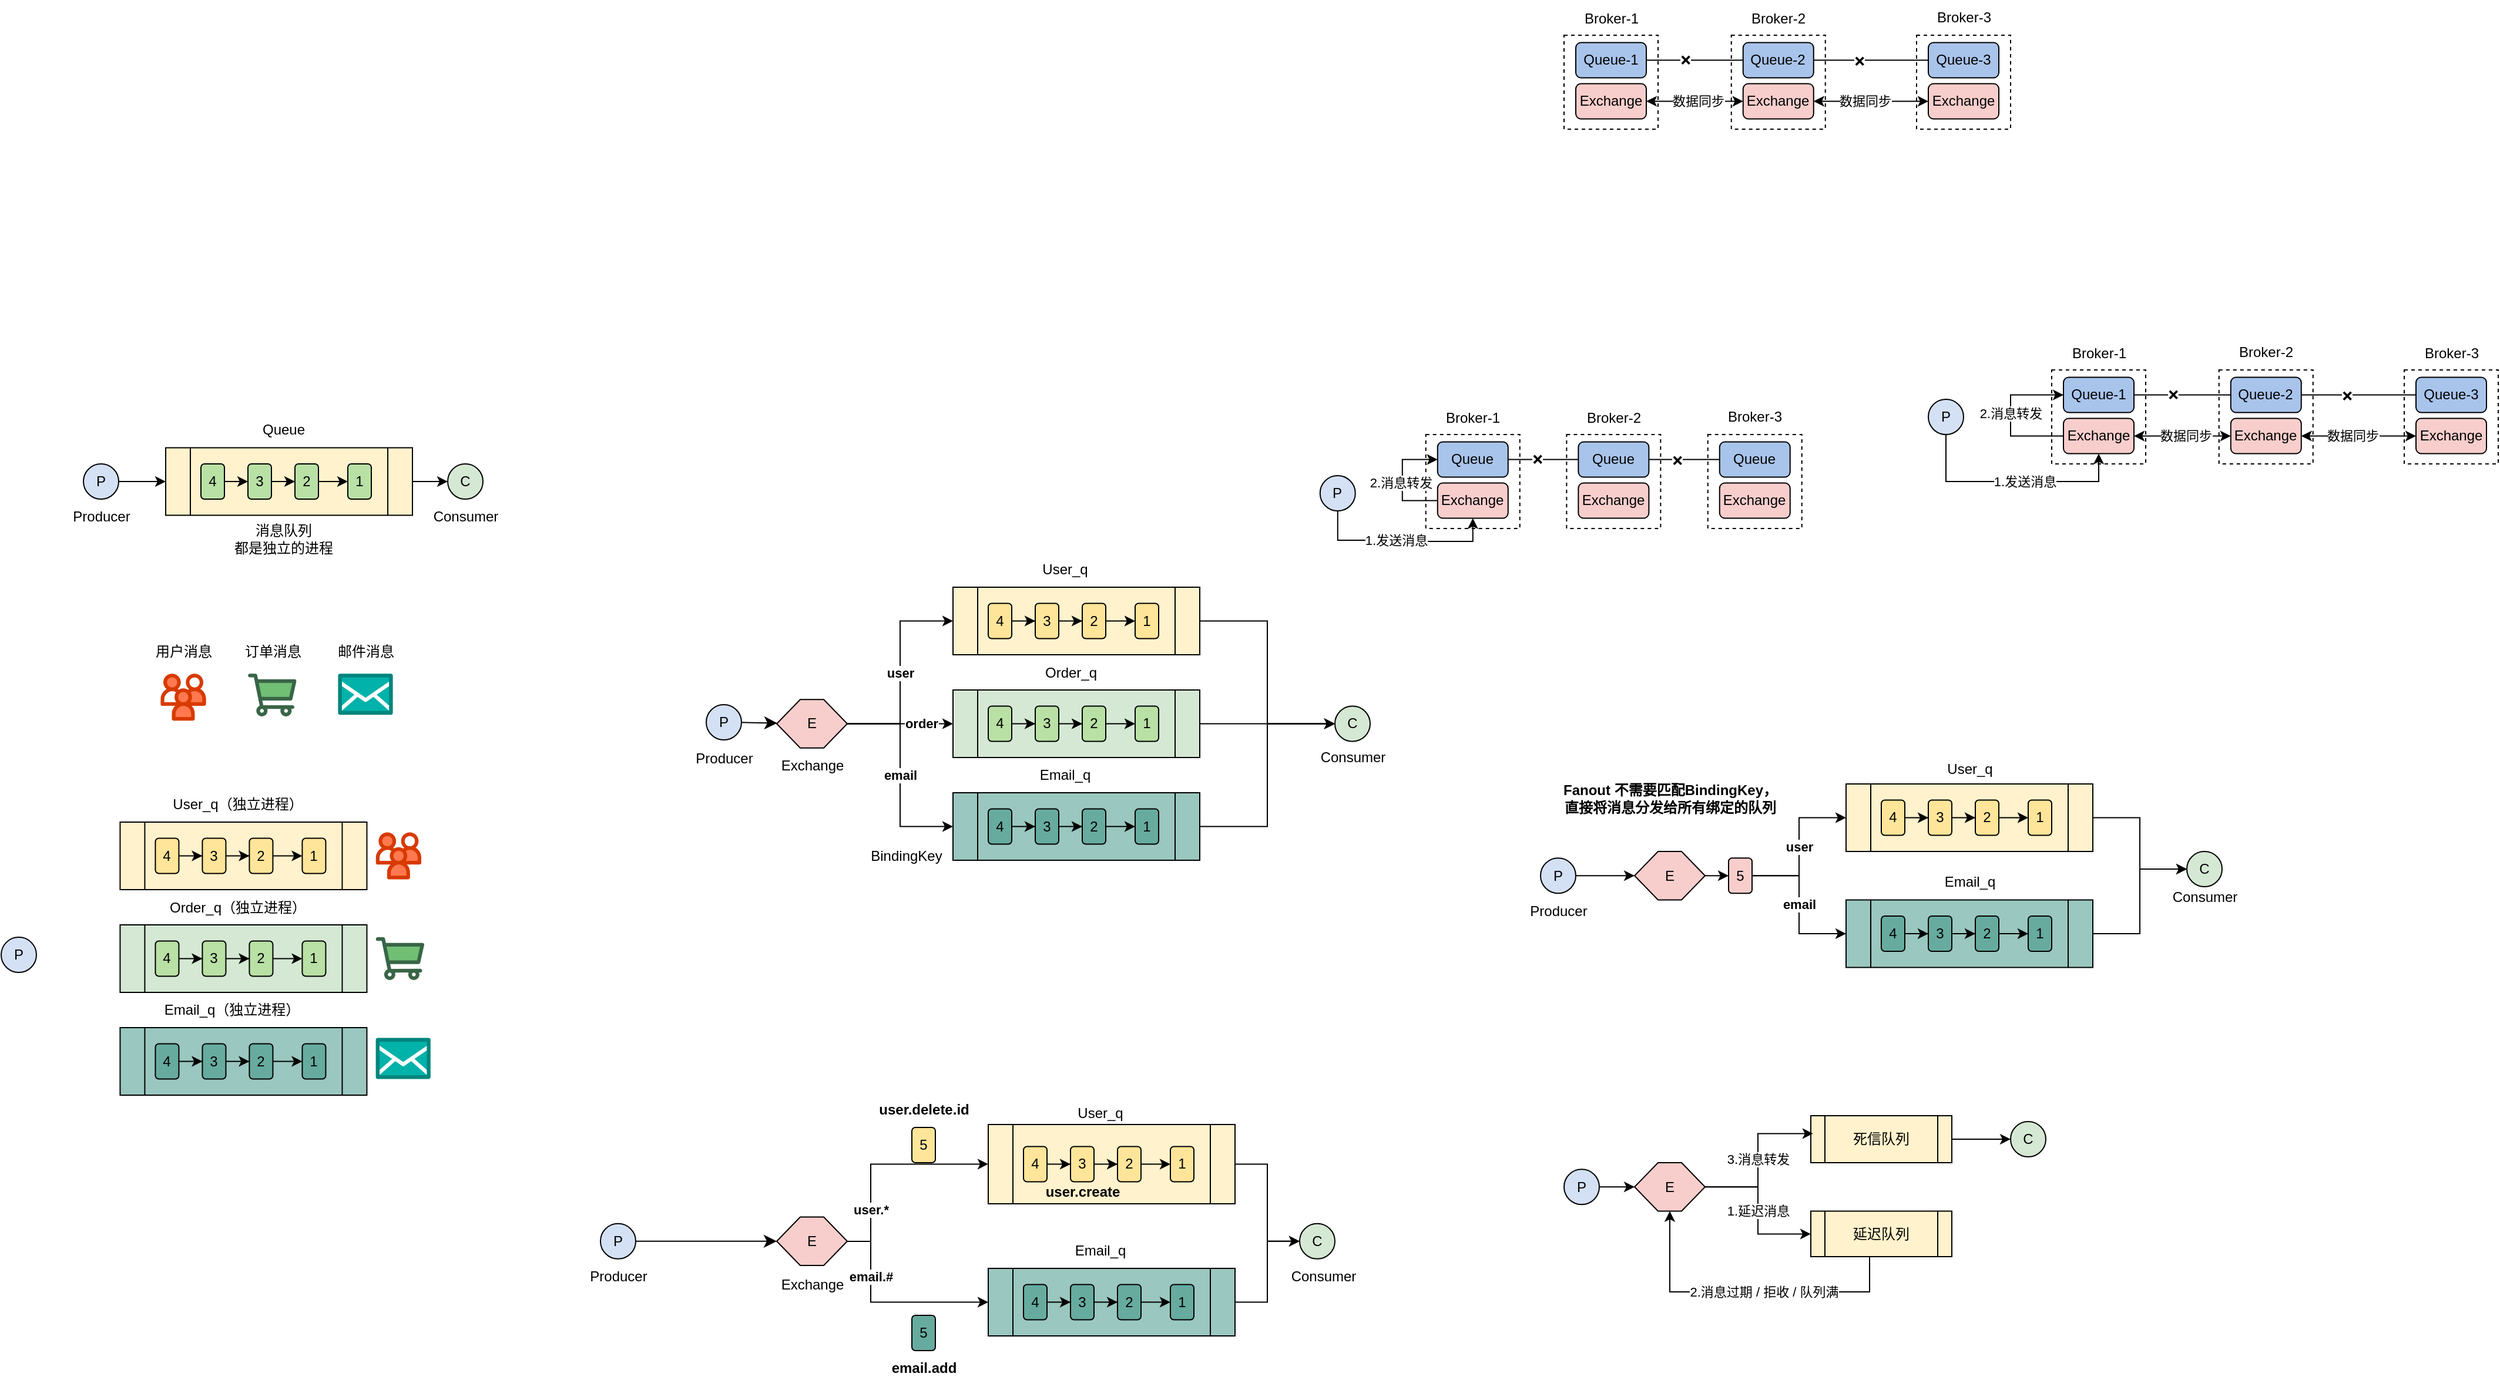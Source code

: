 <mxfile version="26.1.3">
  <diagram name="第 1 页" id="IXmSxg--oIbiw3kc4EDv">
    <mxGraphModel dx="658" dy="426" grid="1" gridSize="10" guides="1" tooltips="1" connect="1" arrows="1" fold="1" page="1" pageScale="1" pageWidth="2339" pageHeight="3300" math="0" shadow="0">
      <root>
        <mxCell id="0" />
        <mxCell id="1" parent="0" />
        <mxCell id="-xG-b1wYUmCVGQcdXdiz-15" style="edgeStyle=orthogonalEdgeStyle;rounded=0;orthogonalLoop=1;jettySize=auto;html=1;entryX=0;entryY=0.5;entryDx=0;entryDy=0;" parent="1" source="-xG-b1wYUmCVGQcdXdiz-2" target="-xG-b1wYUmCVGQcdXdiz-3" edge="1">
          <mxGeometry relative="1" as="geometry" />
        </mxCell>
        <mxCell id="-xG-b1wYUmCVGQcdXdiz-2" value="P" style="ellipse;whiteSpace=wrap;html=1;aspect=fixed;fillColor=#D4E1F5;" parent="1" vertex="1">
          <mxGeometry x="370" y="405" width="30" height="30" as="geometry" />
        </mxCell>
        <mxCell id="-xG-b1wYUmCVGQcdXdiz-17" style="edgeStyle=orthogonalEdgeStyle;rounded=0;orthogonalLoop=1;jettySize=auto;html=1;" parent="1" source="-xG-b1wYUmCVGQcdXdiz-3" target="-xG-b1wYUmCVGQcdXdiz-4" edge="1">
          <mxGeometry relative="1" as="geometry" />
        </mxCell>
        <mxCell id="-xG-b1wYUmCVGQcdXdiz-3" value="" style="shape=process;whiteSpace=wrap;html=1;backgroundOutline=1;fillColor=#FFF2CC;" parent="1" vertex="1">
          <mxGeometry x="440" y="391.25" width="210" height="57.5" as="geometry" />
        </mxCell>
        <mxCell id="-xG-b1wYUmCVGQcdXdiz-23" style="edgeStyle=orthogonalEdgeStyle;rounded=0;orthogonalLoop=1;jettySize=auto;html=1;" parent="1" source="-xG-b1wYUmCVGQcdXdiz-6" target="-xG-b1wYUmCVGQcdXdiz-20" edge="1">
          <mxGeometry relative="1" as="geometry" />
        </mxCell>
        <mxCell id="-xG-b1wYUmCVGQcdXdiz-6" value="4" style="rounded=1;whiteSpace=wrap;html=1;fillColor=#B9E0A5;" parent="1" vertex="1">
          <mxGeometry x="470" y="405" width="20" height="30" as="geometry" />
        </mxCell>
        <mxCell id="-xG-b1wYUmCVGQcdXdiz-18" value="消息队列&lt;br&gt;都是独立的进程" style="text;html=1;align=center;verticalAlign=middle;resizable=0;points=[];autosize=1;strokeColor=none;fillColor=none;" parent="1" vertex="1">
          <mxGeometry x="485" y="448.75" width="110" height="40" as="geometry" />
        </mxCell>
        <mxCell id="-xG-b1wYUmCVGQcdXdiz-25" style="edgeStyle=orthogonalEdgeStyle;rounded=0;orthogonalLoop=1;jettySize=auto;html=1;" parent="1" source="-xG-b1wYUmCVGQcdXdiz-20" target="-xG-b1wYUmCVGQcdXdiz-21" edge="1">
          <mxGeometry relative="1" as="geometry" />
        </mxCell>
        <mxCell id="-xG-b1wYUmCVGQcdXdiz-20" value="3" style="rounded=1;whiteSpace=wrap;html=1;fillColor=#B9E0A5;" parent="1" vertex="1">
          <mxGeometry x="510" y="405" width="20" height="30" as="geometry" />
        </mxCell>
        <mxCell id="-xG-b1wYUmCVGQcdXdiz-27" style="edgeStyle=orthogonalEdgeStyle;rounded=0;orthogonalLoop=1;jettySize=auto;html=1;" parent="1" edge="1">
          <mxGeometry relative="1" as="geometry">
            <mxPoint x="565" y="420" as="sourcePoint" />
            <mxPoint x="595" y="420" as="targetPoint" />
          </mxGeometry>
        </mxCell>
        <mxCell id="-xG-b1wYUmCVGQcdXdiz-21" value="2" style="rounded=1;whiteSpace=wrap;html=1;fillColor=#B9E0A5;" parent="1" vertex="1">
          <mxGeometry x="550" y="405" width="20" height="30" as="geometry" />
        </mxCell>
        <mxCell id="-xG-b1wYUmCVGQcdXdiz-26" value="1" style="rounded=1;whiteSpace=wrap;html=1;fillColor=#B9E0A5;" parent="1" vertex="1">
          <mxGeometry x="595" y="405" width="20" height="30" as="geometry" />
        </mxCell>
        <mxCell id="-xG-b1wYUmCVGQcdXdiz-33" value="Queue" style="text;html=1;align=center;verticalAlign=middle;resizable=0;points=[];autosize=1;strokeColor=none;fillColor=none;" parent="1" vertex="1">
          <mxGeometry x="510" y="361.25" width="60" height="30" as="geometry" />
        </mxCell>
        <mxCell id="-xG-b1wYUmCVGQcdXdiz-34" value="Producer" style="text;html=1;align=center;verticalAlign=middle;resizable=0;points=[];autosize=1;strokeColor=none;fillColor=none;" parent="1" vertex="1">
          <mxGeometry x="350" y="435" width="70" height="30" as="geometry" />
        </mxCell>
        <mxCell id="-xG-b1wYUmCVGQcdXdiz-37" value="用户消息" style="text;html=1;align=center;verticalAlign=middle;resizable=0;points=[];autosize=1;strokeColor=none;fillColor=none;" parent="1" vertex="1">
          <mxGeometry x="420" y="550" width="70" height="30" as="geometry" />
        </mxCell>
        <mxCell id="-xG-b1wYUmCVGQcdXdiz-39" value="" style="verticalLabelPosition=bottom;aspect=fixed;html=1;shape=mxgraph.salesforce.employees;" parent="1" vertex="1">
          <mxGeometry x="618.78" y="718.75" width="38.8" height="40" as="geometry" />
        </mxCell>
        <mxCell id="-xG-b1wYUmCVGQcdXdiz-40" value="" style="verticalLabelPosition=bottom;aspect=fixed;html=1;shape=mxgraph.salesforce.commerce;" parent="1" vertex="1">
          <mxGeometry x="510" y="583.6" width="41.36" height="36.4" as="geometry" />
        </mxCell>
        <mxCell id="-xG-b1wYUmCVGQcdXdiz-41" value="订单消息" style="text;html=1;align=center;verticalAlign=middle;resizable=0;points=[];autosize=1;strokeColor=none;fillColor=none;" parent="1" vertex="1">
          <mxGeometry x="495.68" y="550" width="70" height="30" as="geometry" />
        </mxCell>
        <mxCell id="-xG-b1wYUmCVGQcdXdiz-42" value="" style="verticalLabelPosition=bottom;aspect=fixed;html=1;shape=mxgraph.salesforce.inbox;" parent="1" vertex="1">
          <mxGeometry x="586.67" y="583.6" width="46.67" height="35" as="geometry" />
        </mxCell>
        <mxCell id="-xG-b1wYUmCVGQcdXdiz-43" value="邮件消息" style="text;html=1;align=center;verticalAlign=middle;resizable=0;points=[];autosize=1;strokeColor=none;fillColor=none;" parent="1" vertex="1">
          <mxGeometry x="575" y="550" width="70" height="30" as="geometry" />
        </mxCell>
        <mxCell id="-xG-b1wYUmCVGQcdXdiz-45" value="P" style="ellipse;whiteSpace=wrap;html=1;aspect=fixed;fillColor=#D4E1F5;" parent="1" vertex="1">
          <mxGeometry x="300" y="808.05" width="30" height="30" as="geometry" />
        </mxCell>
        <mxCell id="-xG-b1wYUmCVGQcdXdiz-47" value="" style="shape=process;whiteSpace=wrap;html=1;backgroundOutline=1;fillColor=#FFF2CC;" parent="1" vertex="1">
          <mxGeometry x="401.22" y="710" width="210" height="57.5" as="geometry" />
        </mxCell>
        <mxCell id="-xG-b1wYUmCVGQcdXdiz-48" style="edgeStyle=orthogonalEdgeStyle;rounded=0;orthogonalLoop=1;jettySize=auto;html=1;" parent="1" source="-xG-b1wYUmCVGQcdXdiz-49" target="-xG-b1wYUmCVGQcdXdiz-52" edge="1">
          <mxGeometry relative="1" as="geometry" />
        </mxCell>
        <mxCell id="-xG-b1wYUmCVGQcdXdiz-49" value="4" style="rounded=1;whiteSpace=wrap;html=1;fillColor=#FFE599;" parent="1" vertex="1">
          <mxGeometry x="431.22" y="723.75" width="20" height="30" as="geometry" />
        </mxCell>
        <mxCell id="-xG-b1wYUmCVGQcdXdiz-51" style="edgeStyle=orthogonalEdgeStyle;rounded=0;orthogonalLoop=1;jettySize=auto;html=1;" parent="1" source="-xG-b1wYUmCVGQcdXdiz-52" target="-xG-b1wYUmCVGQcdXdiz-54" edge="1">
          <mxGeometry relative="1" as="geometry" />
        </mxCell>
        <mxCell id="-xG-b1wYUmCVGQcdXdiz-52" value="3" style="rounded=1;whiteSpace=wrap;html=1;fillColor=#FFE599;" parent="1" vertex="1">
          <mxGeometry x="471.22" y="723.75" width="20" height="30" as="geometry" />
        </mxCell>
        <mxCell id="-xG-b1wYUmCVGQcdXdiz-53" style="edgeStyle=orthogonalEdgeStyle;rounded=0;orthogonalLoop=1;jettySize=auto;html=1;" parent="1" edge="1">
          <mxGeometry relative="1" as="geometry">
            <mxPoint x="526.22" y="738.75" as="sourcePoint" />
            <mxPoint x="556.22" y="738.75" as="targetPoint" />
          </mxGeometry>
        </mxCell>
        <mxCell id="-xG-b1wYUmCVGQcdXdiz-54" value="2" style="rounded=1;whiteSpace=wrap;html=1;fillColor=#FFE599;" parent="1" vertex="1">
          <mxGeometry x="511.22" y="723.75" width="20" height="30" as="geometry" />
        </mxCell>
        <mxCell id="-xG-b1wYUmCVGQcdXdiz-55" value="1" style="rounded=1;whiteSpace=wrap;html=1;fillColor=#FFE599;" parent="1" vertex="1">
          <mxGeometry x="556.22" y="723.75" width="20" height="30" as="geometry" />
        </mxCell>
        <mxCell id="-xG-b1wYUmCVGQcdXdiz-56" value="User_q（独立进程）" style="text;html=1;align=center;verticalAlign=middle;resizable=0;points=[];autosize=1;strokeColor=none;fillColor=none;" parent="1" vertex="1">
          <mxGeometry x="436.22" y="680" width="130" height="30" as="geometry" />
        </mxCell>
        <mxCell id="-xG-b1wYUmCVGQcdXdiz-57" value="" style="shape=process;whiteSpace=wrap;html=1;backgroundOutline=1;fillColor=#D5E8D4;" parent="1" vertex="1">
          <mxGeometry x="401.22" y="797.5" width="210" height="57.5" as="geometry" />
        </mxCell>
        <mxCell id="-xG-b1wYUmCVGQcdXdiz-58" style="edgeStyle=orthogonalEdgeStyle;rounded=0;orthogonalLoop=1;jettySize=auto;html=1;" parent="1" source="-xG-b1wYUmCVGQcdXdiz-59" target="-xG-b1wYUmCVGQcdXdiz-62" edge="1">
          <mxGeometry relative="1" as="geometry" />
        </mxCell>
        <mxCell id="-xG-b1wYUmCVGQcdXdiz-59" value="4" style="rounded=1;whiteSpace=wrap;html=1;fillColor=#B9E0A5;" parent="1" vertex="1">
          <mxGeometry x="431.22" y="811.25" width="20" height="30" as="geometry" />
        </mxCell>
        <mxCell id="-xG-b1wYUmCVGQcdXdiz-61" style="edgeStyle=orthogonalEdgeStyle;rounded=0;orthogonalLoop=1;jettySize=auto;html=1;" parent="1" source="-xG-b1wYUmCVGQcdXdiz-62" target="-xG-b1wYUmCVGQcdXdiz-64" edge="1">
          <mxGeometry relative="1" as="geometry" />
        </mxCell>
        <mxCell id="-xG-b1wYUmCVGQcdXdiz-62" value="3" style="rounded=1;whiteSpace=wrap;html=1;fillColor=#B9E0A5;" parent="1" vertex="1">
          <mxGeometry x="471.22" y="811.25" width="20" height="30" as="geometry" />
        </mxCell>
        <mxCell id="-xG-b1wYUmCVGQcdXdiz-63" style="edgeStyle=orthogonalEdgeStyle;rounded=0;orthogonalLoop=1;jettySize=auto;html=1;" parent="1" edge="1">
          <mxGeometry relative="1" as="geometry">
            <mxPoint x="526.22" y="826.25" as="sourcePoint" />
            <mxPoint x="556.22" y="826.25" as="targetPoint" />
          </mxGeometry>
        </mxCell>
        <mxCell id="-xG-b1wYUmCVGQcdXdiz-64" value="2" style="rounded=1;whiteSpace=wrap;html=1;fillColor=#B9E0A5;" parent="1" vertex="1">
          <mxGeometry x="511.22" y="811.25" width="20" height="30" as="geometry" />
        </mxCell>
        <mxCell id="-xG-b1wYUmCVGQcdXdiz-65" value="1" style="rounded=1;whiteSpace=wrap;html=1;fillColor=#B9E0A5;" parent="1" vertex="1">
          <mxGeometry x="556.22" y="811.25" width="20" height="30" as="geometry" />
        </mxCell>
        <mxCell id="-xG-b1wYUmCVGQcdXdiz-66" value="Order_q（独立进程）" style="text;html=1;align=center;verticalAlign=middle;resizable=0;points=[];autosize=1;strokeColor=none;fillColor=none;" parent="1" vertex="1">
          <mxGeometry x="431.22" y="767.5" width="140" height="30" as="geometry" />
        </mxCell>
        <mxCell id="-xG-b1wYUmCVGQcdXdiz-67" value="" style="verticalLabelPosition=bottom;aspect=fixed;html=1;shape=mxgraph.salesforce.employees;" parent="1" vertex="1">
          <mxGeometry x="435.6" y="583.6" width="38.8" height="40" as="geometry" />
        </mxCell>
        <mxCell id="-xG-b1wYUmCVGQcdXdiz-68" value="" style="verticalLabelPosition=bottom;aspect=fixed;html=1;shape=mxgraph.salesforce.commerce;" parent="1" vertex="1">
          <mxGeometry x="618.78" y="808.05" width="41.36" height="36.4" as="geometry" />
        </mxCell>
        <mxCell id="-xG-b1wYUmCVGQcdXdiz-69" value="" style="shape=process;whiteSpace=wrap;html=1;backgroundOutline=1;fillColor=#9AC7BF;" parent="1" vertex="1">
          <mxGeometry x="401.22" y="885" width="210" height="57.5" as="geometry" />
        </mxCell>
        <mxCell id="-xG-b1wYUmCVGQcdXdiz-70" style="edgeStyle=orthogonalEdgeStyle;rounded=0;orthogonalLoop=1;jettySize=auto;html=1;" parent="1" source="-xG-b1wYUmCVGQcdXdiz-71" target="-xG-b1wYUmCVGQcdXdiz-74" edge="1">
          <mxGeometry relative="1" as="geometry" />
        </mxCell>
        <mxCell id="-xG-b1wYUmCVGQcdXdiz-71" value="4" style="rounded=1;whiteSpace=wrap;html=1;fillColor=#67AB9F;" parent="1" vertex="1">
          <mxGeometry x="431.22" y="898.75" width="20" height="30" as="geometry" />
        </mxCell>
        <mxCell id="-xG-b1wYUmCVGQcdXdiz-73" style="edgeStyle=orthogonalEdgeStyle;rounded=0;orthogonalLoop=1;jettySize=auto;html=1;" parent="1" source="-xG-b1wYUmCVGQcdXdiz-74" target="-xG-b1wYUmCVGQcdXdiz-76" edge="1">
          <mxGeometry relative="1" as="geometry" />
        </mxCell>
        <mxCell id="-xG-b1wYUmCVGQcdXdiz-74" value="3" style="rounded=1;whiteSpace=wrap;html=1;fillColor=#67AB9F;" parent="1" vertex="1">
          <mxGeometry x="471.22" y="898.75" width="20" height="30" as="geometry" />
        </mxCell>
        <mxCell id="-xG-b1wYUmCVGQcdXdiz-75" style="edgeStyle=orthogonalEdgeStyle;rounded=0;orthogonalLoop=1;jettySize=auto;html=1;" parent="1" edge="1">
          <mxGeometry relative="1" as="geometry">
            <mxPoint x="526.22" y="913.75" as="sourcePoint" />
            <mxPoint x="556.22" y="913.75" as="targetPoint" />
          </mxGeometry>
        </mxCell>
        <mxCell id="-xG-b1wYUmCVGQcdXdiz-76" value="2" style="rounded=1;whiteSpace=wrap;html=1;fillColor=#67AB9F;" parent="1" vertex="1">
          <mxGeometry x="511.22" y="898.75" width="20" height="30" as="geometry" />
        </mxCell>
        <mxCell id="-xG-b1wYUmCVGQcdXdiz-77" value="1" style="rounded=1;whiteSpace=wrap;html=1;fillColor=#67AB9F;" parent="1" vertex="1">
          <mxGeometry x="556.22" y="898.75" width="20" height="30" as="geometry" />
        </mxCell>
        <mxCell id="-xG-b1wYUmCVGQcdXdiz-79" value="Email_q（独立进程）" style="text;html=1;align=center;verticalAlign=middle;resizable=0;points=[];autosize=1;strokeColor=none;fillColor=none;" parent="1" vertex="1">
          <mxGeometry x="426.22" y="855" width="140" height="30" as="geometry" />
        </mxCell>
        <mxCell id="-xG-b1wYUmCVGQcdXdiz-80" value="" style="verticalLabelPosition=bottom;aspect=fixed;html=1;shape=mxgraph.salesforce.inbox;" parent="1" vertex="1">
          <mxGeometry x="618.78" y="893.75" width="46.67" height="35" as="geometry" />
        </mxCell>
        <mxCell id="sm7FJWDZyAgz3obwdFda-6" value="" style="group" parent="1" vertex="1" connectable="0">
          <mxGeometry x="655" y="405" width="80" height="60" as="geometry" />
        </mxCell>
        <mxCell id="-xG-b1wYUmCVGQcdXdiz-4" value="C" style="ellipse;whiteSpace=wrap;html=1;aspect=fixed;fillColor=#D5E8D4;" parent="sm7FJWDZyAgz3obwdFda-6" vertex="1">
          <mxGeometry x="25" width="30" height="30" as="geometry" />
        </mxCell>
        <mxCell id="-xG-b1wYUmCVGQcdXdiz-35" value="Consumer" style="text;html=1;align=center;verticalAlign=middle;resizable=0;points=[];autosize=1;strokeColor=none;fillColor=none;" parent="sm7FJWDZyAgz3obwdFda-6" vertex="1">
          <mxGeometry y="30" width="80" height="30" as="geometry" />
        </mxCell>
        <mxCell id="ntvvZRNlA995p13X4-0j-4" style="edgeStyle=orthogonalEdgeStyle;rounded=0;orthogonalLoop=1;jettySize=auto;html=1;entryX=0;entryY=0.5;entryDx=0;entryDy=0;" parent="1" source="sm7FJWDZyAgz3obwdFda-12" target="sm7FJWDZyAgz3obwdFda-8" edge="1">
          <mxGeometry relative="1" as="geometry" />
        </mxCell>
        <mxCell id="sm7FJWDZyAgz3obwdFda-12" value="" style="shape=process;whiteSpace=wrap;html=1;backgroundOutline=1;fillColor=#FFF2CC;" parent="1" vertex="1">
          <mxGeometry x="1110" y="510" width="210" height="57.5" as="geometry" />
        </mxCell>
        <mxCell id="sm7FJWDZyAgz3obwdFda-13" style="edgeStyle=orthogonalEdgeStyle;rounded=0;orthogonalLoop=1;jettySize=auto;html=1;" parent="1" source="sm7FJWDZyAgz3obwdFda-14" target="sm7FJWDZyAgz3obwdFda-16" edge="1">
          <mxGeometry relative="1" as="geometry" />
        </mxCell>
        <mxCell id="sm7FJWDZyAgz3obwdFda-14" value="4" style="rounded=1;whiteSpace=wrap;html=1;fillColor=#FFE599;" parent="1" vertex="1">
          <mxGeometry x="1140" y="523.75" width="20" height="30" as="geometry" />
        </mxCell>
        <mxCell id="sm7FJWDZyAgz3obwdFda-15" style="edgeStyle=orthogonalEdgeStyle;rounded=0;orthogonalLoop=1;jettySize=auto;html=1;" parent="1" source="sm7FJWDZyAgz3obwdFda-16" target="sm7FJWDZyAgz3obwdFda-18" edge="1">
          <mxGeometry relative="1" as="geometry" />
        </mxCell>
        <mxCell id="sm7FJWDZyAgz3obwdFda-16" value="3" style="rounded=1;whiteSpace=wrap;html=1;fillColor=#FFE599;" parent="1" vertex="1">
          <mxGeometry x="1180" y="523.75" width="20" height="30" as="geometry" />
        </mxCell>
        <mxCell id="sm7FJWDZyAgz3obwdFda-17" style="edgeStyle=orthogonalEdgeStyle;rounded=0;orthogonalLoop=1;jettySize=auto;html=1;" parent="1" edge="1">
          <mxGeometry relative="1" as="geometry">
            <mxPoint x="1235" y="538.75" as="sourcePoint" />
            <mxPoint x="1265" y="538.75" as="targetPoint" />
          </mxGeometry>
        </mxCell>
        <mxCell id="sm7FJWDZyAgz3obwdFda-18" value="2" style="rounded=1;whiteSpace=wrap;html=1;fillColor=#FFE599;" parent="1" vertex="1">
          <mxGeometry x="1220" y="523.75" width="20" height="30" as="geometry" />
        </mxCell>
        <mxCell id="sm7FJWDZyAgz3obwdFda-19" value="1" style="rounded=1;whiteSpace=wrap;html=1;fillColor=#FFE599;" parent="1" vertex="1">
          <mxGeometry x="1265" y="523.75" width="20" height="30" as="geometry" />
        </mxCell>
        <mxCell id="ntvvZRNlA995p13X4-0j-5" style="edgeStyle=orthogonalEdgeStyle;rounded=0;orthogonalLoop=1;jettySize=auto;html=1;entryX=0;entryY=0.5;entryDx=0;entryDy=0;" parent="1" source="sm7FJWDZyAgz3obwdFda-20" target="sm7FJWDZyAgz3obwdFda-8" edge="1">
          <mxGeometry relative="1" as="geometry" />
        </mxCell>
        <mxCell id="sm7FJWDZyAgz3obwdFda-20" value="" style="shape=process;whiteSpace=wrap;html=1;backgroundOutline=1;fillColor=#D5E8D4;" parent="1" vertex="1">
          <mxGeometry x="1110" y="597.5" width="210" height="57.5" as="geometry" />
        </mxCell>
        <mxCell id="sm7FJWDZyAgz3obwdFda-21" style="edgeStyle=orthogonalEdgeStyle;rounded=0;orthogonalLoop=1;jettySize=auto;html=1;" parent="1" source="sm7FJWDZyAgz3obwdFda-22" target="sm7FJWDZyAgz3obwdFda-24" edge="1">
          <mxGeometry relative="1" as="geometry" />
        </mxCell>
        <mxCell id="sm7FJWDZyAgz3obwdFda-22" value="4" style="rounded=1;whiteSpace=wrap;html=1;fillColor=#B9E0A5;" parent="1" vertex="1">
          <mxGeometry x="1140" y="611.25" width="20" height="30" as="geometry" />
        </mxCell>
        <mxCell id="sm7FJWDZyAgz3obwdFda-23" style="edgeStyle=orthogonalEdgeStyle;rounded=0;orthogonalLoop=1;jettySize=auto;html=1;" parent="1" source="sm7FJWDZyAgz3obwdFda-24" target="sm7FJWDZyAgz3obwdFda-26" edge="1">
          <mxGeometry relative="1" as="geometry" />
        </mxCell>
        <mxCell id="sm7FJWDZyAgz3obwdFda-24" value="3" style="rounded=1;whiteSpace=wrap;html=1;fillColor=#B9E0A5;" parent="1" vertex="1">
          <mxGeometry x="1180" y="611.25" width="20" height="30" as="geometry" />
        </mxCell>
        <mxCell id="sm7FJWDZyAgz3obwdFda-25" style="edgeStyle=orthogonalEdgeStyle;rounded=0;orthogonalLoop=1;jettySize=auto;html=1;" parent="1" edge="1">
          <mxGeometry relative="1" as="geometry">
            <mxPoint x="1235" y="626.25" as="sourcePoint" />
            <mxPoint x="1265" y="626.25" as="targetPoint" />
          </mxGeometry>
        </mxCell>
        <mxCell id="sm7FJWDZyAgz3obwdFda-26" value="2" style="rounded=1;whiteSpace=wrap;html=1;fillColor=#B9E0A5;" parent="1" vertex="1">
          <mxGeometry x="1220" y="611.25" width="20" height="30" as="geometry" />
        </mxCell>
        <mxCell id="sm7FJWDZyAgz3obwdFda-27" value="1" style="rounded=1;whiteSpace=wrap;html=1;fillColor=#B9E0A5;" parent="1" vertex="1">
          <mxGeometry x="1265" y="611.25" width="20" height="30" as="geometry" />
        </mxCell>
        <mxCell id="sm7FJWDZyAgz3obwdFda-28" value="Order_q" style="text;html=1;align=center;verticalAlign=middle;resizable=0;points=[];autosize=1;strokeColor=none;fillColor=none;" parent="1" vertex="1">
          <mxGeometry x="1175" y="567.5" width="70" height="30" as="geometry" />
        </mxCell>
        <mxCell id="ntvvZRNlA995p13X4-0j-6" style="edgeStyle=orthogonalEdgeStyle;rounded=0;orthogonalLoop=1;jettySize=auto;html=1;entryX=0;entryY=0.5;entryDx=0;entryDy=0;" parent="1" source="sm7FJWDZyAgz3obwdFda-30" target="sm7FJWDZyAgz3obwdFda-8" edge="1">
          <mxGeometry relative="1" as="geometry" />
        </mxCell>
        <mxCell id="sm7FJWDZyAgz3obwdFda-42" value="" style="edgeStyle=none;curved=1;rounded=0;orthogonalLoop=1;jettySize=auto;html=1;fontSize=12;startSize=8;endSize=8;" parent="1" source="sm7FJWDZyAgz3obwdFda-40" target="sm7FJWDZyAgz3obwdFda-41" edge="1">
          <mxGeometry relative="1" as="geometry" />
        </mxCell>
        <mxCell id="sm7FJWDZyAgz3obwdFda-40" value="P" style="ellipse;whiteSpace=wrap;html=1;aspect=fixed;fillColor=#D4E1F5;" parent="1" vertex="1">
          <mxGeometry x="900" y="610" width="30" height="30" as="geometry" />
        </mxCell>
        <mxCell id="ntvvZRNlA995p13X4-0j-1" value="user" style="edgeStyle=orthogonalEdgeStyle;rounded=0;orthogonalLoop=1;jettySize=auto;html=1;entryX=0;entryY=0.5;entryDx=0;entryDy=0;fontStyle=1" parent="1" source="sm7FJWDZyAgz3obwdFda-41" target="sm7FJWDZyAgz3obwdFda-12" edge="1">
          <mxGeometry relative="1" as="geometry" />
        </mxCell>
        <mxCell id="ntvvZRNlA995p13X4-0j-2" value="order" style="edgeStyle=orthogonalEdgeStyle;rounded=0;orthogonalLoop=1;jettySize=auto;html=1;entryX=0;entryY=0.5;entryDx=0;entryDy=0;fontStyle=1" parent="1" source="sm7FJWDZyAgz3obwdFda-41" target="sm7FJWDZyAgz3obwdFda-20" edge="1">
          <mxGeometry x="0.4" relative="1" as="geometry">
            <mxPoint as="offset" />
          </mxGeometry>
        </mxCell>
        <mxCell id="ntvvZRNlA995p13X4-0j-3" value="email" style="edgeStyle=orthogonalEdgeStyle;rounded=0;orthogonalLoop=1;jettySize=auto;html=1;entryX=0;entryY=0.5;entryDx=0;entryDy=0;fontStyle=1" parent="1" source="sm7FJWDZyAgz3obwdFda-41" target="sm7FJWDZyAgz3obwdFda-30" edge="1">
          <mxGeometry relative="1" as="geometry" />
        </mxCell>
        <mxCell id="sm7FJWDZyAgz3obwdFda-41" value="E" style="shape=hexagon;perimeter=hexagonPerimeter2;whiteSpace=wrap;html=1;fixedSize=1;fillColor=#F8CECC;" parent="1" vertex="1">
          <mxGeometry x="960" y="605.62" width="60" height="41.25" as="geometry" />
        </mxCell>
        <mxCell id="sm7FJWDZyAgz3obwdFda-8" value="C" style="ellipse;whiteSpace=wrap;html=1;aspect=fixed;fillColor=#D5E8D4;" parent="1" vertex="1">
          <mxGeometry x="1435" y="611.25" width="30" height="30" as="geometry" />
        </mxCell>
        <mxCell id="sm7FJWDZyAgz3obwdFda-9" value="Consumer" style="text;html=1;align=center;verticalAlign=middle;resizable=0;points=[];autosize=1;strokeColor=none;fillColor=none;" parent="1" vertex="1">
          <mxGeometry x="1410" y="640" width="80" height="30" as="geometry" />
        </mxCell>
        <mxCell id="ntvvZRNlA995p13X4-0j-7" value="User_q" style="text;html=1;align=center;verticalAlign=middle;resizable=0;points=[];autosize=1;strokeColor=none;fillColor=none;" parent="1" vertex="1">
          <mxGeometry x="1175" y="480" width="60" height="30" as="geometry" />
        </mxCell>
        <mxCell id="ntvvZRNlA995p13X4-0j-8" value="Producer" style="text;html=1;align=center;verticalAlign=middle;resizable=0;points=[];autosize=1;strokeColor=none;fillColor=none;" parent="1" vertex="1">
          <mxGeometry x="880" y="641.25" width="70" height="30" as="geometry" />
        </mxCell>
        <mxCell id="ntvvZRNlA995p13X4-0j-9" value="Exchange" style="text;html=1;align=center;verticalAlign=middle;resizable=0;points=[];autosize=1;strokeColor=none;fillColor=none;" parent="1" vertex="1">
          <mxGeometry x="950" y="646.87" width="80" height="30" as="geometry" />
        </mxCell>
        <mxCell id="ntvvZRNlA995p13X4-0j-10" value="&lt;blockquote style=&quot;margin: 0 0 0 40px; border: none; padding: 0px;&quot;&gt;BindingKey&lt;/blockquote&gt;" style="text;html=1;align=center;verticalAlign=middle;resizable=0;points=[];autosize=1;strokeColor=none;fillColor=none;" parent="1" vertex="1">
          <mxGeometry x="990" y="723.75" width="120" height="30" as="geometry" />
        </mxCell>
        <mxCell id="ntvvZRNlA995p13X4-0j-179" style="edgeStyle=orthogonalEdgeStyle;rounded=0;orthogonalLoop=1;jettySize=auto;html=1;entryX=0;entryY=0.5;entryDx=0;entryDy=0;" parent="1" source="ntvvZRNlA995p13X4-0j-12" target="ntvvZRNlA995p13X4-0j-46" edge="1">
          <mxGeometry relative="1" as="geometry" />
        </mxCell>
        <mxCell id="ntvvZRNlA995p13X4-0j-12" value="" style="shape=process;whiteSpace=wrap;html=1;backgroundOutline=1;fillColor=#FFF2CC;" parent="1" vertex="1">
          <mxGeometry x="1140" y="967.49" width="210" height="67.5" as="geometry" />
        </mxCell>
        <mxCell id="ntvvZRNlA995p13X4-0j-13" style="edgeStyle=orthogonalEdgeStyle;rounded=0;orthogonalLoop=1;jettySize=auto;html=1;" parent="1" source="ntvvZRNlA995p13X4-0j-14" target="ntvvZRNlA995p13X4-0j-16" edge="1">
          <mxGeometry relative="1" as="geometry" />
        </mxCell>
        <mxCell id="ntvvZRNlA995p13X4-0j-14" value="4" style="rounded=1;whiteSpace=wrap;html=1;fillColor=#FFE599;" parent="1" vertex="1">
          <mxGeometry x="1170" y="986.25" width="20" height="30" as="geometry" />
        </mxCell>
        <mxCell id="ntvvZRNlA995p13X4-0j-15" style="edgeStyle=orthogonalEdgeStyle;rounded=0;orthogonalLoop=1;jettySize=auto;html=1;" parent="1" source="ntvvZRNlA995p13X4-0j-16" target="ntvvZRNlA995p13X4-0j-18" edge="1">
          <mxGeometry relative="1" as="geometry" />
        </mxCell>
        <mxCell id="ntvvZRNlA995p13X4-0j-16" value="3" style="rounded=1;whiteSpace=wrap;html=1;fillColor=#FFE599;" parent="1" vertex="1">
          <mxGeometry x="1210" y="986.25" width="20" height="30" as="geometry" />
        </mxCell>
        <mxCell id="ntvvZRNlA995p13X4-0j-17" style="edgeStyle=orthogonalEdgeStyle;rounded=0;orthogonalLoop=1;jettySize=auto;html=1;" parent="1" edge="1">
          <mxGeometry relative="1" as="geometry">
            <mxPoint x="1265" y="1001.25" as="sourcePoint" />
            <mxPoint x="1295" y="1001.25" as="targetPoint" />
          </mxGeometry>
        </mxCell>
        <mxCell id="ntvvZRNlA995p13X4-0j-18" value="2" style="rounded=1;whiteSpace=wrap;html=1;fillColor=#FFE599;" parent="1" vertex="1">
          <mxGeometry x="1250" y="986.25" width="20" height="30" as="geometry" />
        </mxCell>
        <mxCell id="ntvvZRNlA995p13X4-0j-19" value="1" style="rounded=1;whiteSpace=wrap;html=1;fillColor=#FFE599;" parent="1" vertex="1">
          <mxGeometry x="1295" y="986.25" width="20" height="30" as="geometry" />
        </mxCell>
        <mxCell id="ntvvZRNlA995p13X4-0j-40" value="" style="edgeStyle=none;curved=1;rounded=0;orthogonalLoop=1;jettySize=auto;html=1;fontSize=12;startSize=8;endSize=8;" parent="1" source="ntvvZRNlA995p13X4-0j-41" target="ntvvZRNlA995p13X4-0j-45" edge="1">
          <mxGeometry relative="1" as="geometry" />
        </mxCell>
        <mxCell id="ntvvZRNlA995p13X4-0j-41" value="P" style="ellipse;whiteSpace=wrap;html=1;aspect=fixed;fillColor=#D4E1F5;" parent="1" vertex="1">
          <mxGeometry x="810" y="1051.88" width="30" height="30" as="geometry" />
        </mxCell>
        <mxCell id="ntvvZRNlA995p13X4-0j-42" value="user.*" style="edgeStyle=orthogonalEdgeStyle;rounded=0;orthogonalLoop=1;jettySize=auto;html=1;entryX=0;entryY=0.5;entryDx=0;entryDy=0;fontStyle=1" parent="1" source="ntvvZRNlA995p13X4-0j-45" target="ntvvZRNlA995p13X4-0j-12" edge="1">
          <mxGeometry x="-0.495" relative="1" as="geometry">
            <Array as="points">
              <mxPoint x="1040" y="1067" />
              <mxPoint x="1040" y="1001" />
            </Array>
            <mxPoint as="offset" />
          </mxGeometry>
        </mxCell>
        <mxCell id="ntvvZRNlA995p13X4-0j-177" style="edgeStyle=orthogonalEdgeStyle;rounded=0;orthogonalLoop=1;jettySize=auto;html=1;entryX=0;entryY=0.5;entryDx=0;entryDy=0;" parent="1" source="ntvvZRNlA995p13X4-0j-45" target="ntvvZRNlA995p13X4-0j-169" edge="1">
          <mxGeometry relative="1" as="geometry">
            <Array as="points">
              <mxPoint x="1040" y="1067" />
              <mxPoint x="1040" y="1119" />
            </Array>
          </mxGeometry>
        </mxCell>
        <mxCell id="ntvvZRNlA995p13X4-0j-181" value="email.#" style="edgeLabel;html=1;align=center;verticalAlign=middle;resizable=0;points=[];fontStyle=1" parent="ntvvZRNlA995p13X4-0j-177" vertex="1" connectable="0">
          <mxGeometry x="-0.421" relative="1" as="geometry">
            <mxPoint as="offset" />
          </mxGeometry>
        </mxCell>
        <mxCell id="ntvvZRNlA995p13X4-0j-45" value="E" style="shape=hexagon;perimeter=hexagonPerimeter2;whiteSpace=wrap;html=1;fixedSize=1;fillColor=#F8CECC;" parent="1" vertex="1">
          <mxGeometry x="960" y="1046.25" width="60" height="41.25" as="geometry" />
        </mxCell>
        <mxCell id="ntvvZRNlA995p13X4-0j-46" value="C" style="ellipse;whiteSpace=wrap;html=1;aspect=fixed;fillColor=#D5E8D4;" parent="1" vertex="1">
          <mxGeometry x="1405" y="1051.88" width="30" height="30" as="geometry" />
        </mxCell>
        <mxCell id="ntvvZRNlA995p13X4-0j-48" value="User_q" style="text;html=1;align=center;verticalAlign=middle;resizable=0;points=[];autosize=1;strokeColor=none;fillColor=none;" parent="1" vertex="1">
          <mxGeometry x="1205" y="942.5" width="60" height="30" as="geometry" />
        </mxCell>
        <mxCell id="ntvvZRNlA995p13X4-0j-49" value="Producer" style="text;html=1;align=center;verticalAlign=middle;resizable=0;points=[];autosize=1;strokeColor=none;fillColor=none;" parent="1" vertex="1">
          <mxGeometry x="790" y="1081.88" width="70" height="30" as="geometry" />
        </mxCell>
        <mxCell id="ntvvZRNlA995p13X4-0j-50" value="Exchange" style="text;html=1;align=center;verticalAlign=middle;resizable=0;points=[];autosize=1;strokeColor=none;fillColor=none;" parent="1" vertex="1">
          <mxGeometry x="950" y="1088.75" width="80" height="30" as="geometry" />
        </mxCell>
        <mxCell id="ntvvZRNlA995p13X4-0j-52" value="5" style="rounded=1;whiteSpace=wrap;html=1;fillColor=#FFE599;" parent="1" vertex="1">
          <mxGeometry x="1075" y="970" width="20" height="30" as="geometry" />
        </mxCell>
        <mxCell id="ntvvZRNlA995p13X4-0j-53" value="user.create" style="text;html=1;align=center;verticalAlign=middle;resizable=0;points=[];autosize=1;strokeColor=none;fillColor=none;fontStyle=1" parent="1" vertex="1">
          <mxGeometry x="1180" y="1010" width="80" height="30" as="geometry" />
        </mxCell>
        <mxCell id="ntvvZRNlA995p13X4-0j-55" value="Consumer" style="text;html=1;align=center;verticalAlign=middle;resizable=0;points=[];autosize=1;strokeColor=none;fillColor=none;" parent="1" vertex="1">
          <mxGeometry x="1385" y="1081.88" width="80" height="30" as="geometry" />
        </mxCell>
        <mxCell id="ntvvZRNlA995p13X4-0j-56" value="user.delete.id" style="text;html=1;align=center;verticalAlign=middle;resizable=0;points=[];autosize=1;strokeColor=none;fillColor=none;fontStyle=1" parent="1" vertex="1">
          <mxGeometry x="1040" y="940" width="90" height="30" as="geometry" />
        </mxCell>
        <mxCell id="ntvvZRNlA995p13X4-0j-58" style="edgeStyle=orthogonalEdgeStyle;rounded=0;orthogonalLoop=1;jettySize=auto;html=1;entryX=0;entryY=0.5;entryDx=0;entryDy=0;" parent="1" source="ntvvZRNlA995p13X4-0j-59" target="ntvvZRNlA995p13X4-0j-93" edge="1">
          <mxGeometry relative="1" as="geometry" />
        </mxCell>
        <mxCell id="ntvvZRNlA995p13X4-0j-77" style="edgeStyle=orthogonalEdgeStyle;rounded=0;orthogonalLoop=1;jettySize=auto;html=1;entryX=0;entryY=0.5;entryDx=0;entryDy=0;" parent="1" source="ntvvZRNlA995p13X4-0j-78" target="ntvvZRNlA995p13X4-0j-93" edge="1">
          <mxGeometry relative="1" as="geometry" />
        </mxCell>
        <mxCell id="ntvvZRNlA995p13X4-0j-86" value="Email_q" style="text;html=1;align=center;verticalAlign=middle;resizable=0;points=[];autosize=1;strokeColor=none;fillColor=none;" parent="1" vertex="1">
          <mxGeometry x="1940" y="746.26" width="70" height="30" as="geometry" />
        </mxCell>
        <mxCell id="ntvvZRNlA995p13X4-0j-204" style="edgeStyle=orthogonalEdgeStyle;rounded=0;orthogonalLoop=1;jettySize=auto;html=1;" parent="1" source="ntvvZRNlA995p13X4-0j-88" target="ntvvZRNlA995p13X4-0j-92" edge="1">
          <mxGeometry relative="1" as="geometry" />
        </mxCell>
        <mxCell id="ntvvZRNlA995p13X4-0j-88" value="P" style="ellipse;whiteSpace=wrap;html=1;aspect=fixed;fillColor=#D4E1F5;" parent="1" vertex="1">
          <mxGeometry x="1610" y="740.63" width="30" height="30" as="geometry" />
        </mxCell>
        <mxCell id="ntvvZRNlA995p13X4-0j-202" style="edgeStyle=orthogonalEdgeStyle;rounded=0;orthogonalLoop=1;jettySize=auto;html=1;entryX=0;entryY=0.5;entryDx=0;entryDy=0;" parent="1" source="ntvvZRNlA995p13X4-0j-92" target="ntvvZRNlA995p13X4-0j-186" edge="1">
          <mxGeometry relative="1" as="geometry" />
        </mxCell>
        <mxCell id="ntvvZRNlA995p13X4-0j-92" value="E" style="shape=hexagon;perimeter=hexagonPerimeter2;whiteSpace=wrap;html=1;fixedSize=1;fillColor=#F8CECC;" parent="1" vertex="1">
          <mxGeometry x="1690" y="735.01" width="60" height="41.25" as="geometry" />
        </mxCell>
        <mxCell id="ntvvZRNlA995p13X4-0j-93" value="C" style="ellipse;whiteSpace=wrap;html=1;aspect=fixed;fillColor=#D5E8D4;" parent="1" vertex="1">
          <mxGeometry x="2160" y="735.01" width="30" height="30" as="geometry" />
        </mxCell>
        <mxCell id="ntvvZRNlA995p13X4-0j-94" value="Consumer" style="text;html=1;align=center;verticalAlign=middle;resizable=0;points=[];autosize=1;strokeColor=none;fillColor=none;" parent="1" vertex="1">
          <mxGeometry x="2135" y="758.75" width="80" height="30" as="geometry" />
        </mxCell>
        <mxCell id="ntvvZRNlA995p13X4-0j-95" value="User_q" style="text;html=1;align=center;verticalAlign=middle;resizable=0;points=[];autosize=1;strokeColor=none;fillColor=none;" parent="1" vertex="1">
          <mxGeometry x="1945" y="650" width="60" height="30" as="geometry" />
        </mxCell>
        <mxCell id="ntvvZRNlA995p13X4-0j-96" value="Producer" style="text;html=1;align=center;verticalAlign=middle;resizable=0;points=[];autosize=1;strokeColor=none;fillColor=none;" parent="1" vertex="1">
          <mxGeometry x="1590" y="770.63" width="70" height="30" as="geometry" />
        </mxCell>
        <mxCell id="ntvvZRNlA995p13X4-0j-146" value="" style="group" parent="1" vertex="1" connectable="0">
          <mxGeometry x="1870" y="776.26" width="210" height="57.5" as="geometry" />
        </mxCell>
        <mxCell id="ntvvZRNlA995p13X4-0j-78" value="" style="shape=process;whiteSpace=wrap;html=1;backgroundOutline=1;fillColor=#9AC7BF;" parent="ntvvZRNlA995p13X4-0j-146" vertex="1">
          <mxGeometry width="210" height="57.5" as="geometry" />
        </mxCell>
        <mxCell id="ntvvZRNlA995p13X4-0j-79" style="edgeStyle=orthogonalEdgeStyle;rounded=0;orthogonalLoop=1;jettySize=auto;html=1;" parent="ntvvZRNlA995p13X4-0j-146" source="ntvvZRNlA995p13X4-0j-80" target="ntvvZRNlA995p13X4-0j-82" edge="1">
          <mxGeometry relative="1" as="geometry" />
        </mxCell>
        <mxCell id="ntvvZRNlA995p13X4-0j-80" value="4" style="rounded=1;whiteSpace=wrap;html=1;fillColor=#67AB9F;" parent="ntvvZRNlA995p13X4-0j-146" vertex="1">
          <mxGeometry x="30" y="13.75" width="20" height="30" as="geometry" />
        </mxCell>
        <mxCell id="ntvvZRNlA995p13X4-0j-81" style="edgeStyle=orthogonalEdgeStyle;rounded=0;orthogonalLoop=1;jettySize=auto;html=1;" parent="ntvvZRNlA995p13X4-0j-146" source="ntvvZRNlA995p13X4-0j-82" target="ntvvZRNlA995p13X4-0j-84" edge="1">
          <mxGeometry relative="1" as="geometry" />
        </mxCell>
        <mxCell id="ntvvZRNlA995p13X4-0j-82" value="3" style="rounded=1;whiteSpace=wrap;html=1;fillColor=#67AB9F;" parent="ntvvZRNlA995p13X4-0j-146" vertex="1">
          <mxGeometry x="70" y="13.75" width="20" height="30" as="geometry" />
        </mxCell>
        <mxCell id="ntvvZRNlA995p13X4-0j-83" style="edgeStyle=orthogonalEdgeStyle;rounded=0;orthogonalLoop=1;jettySize=auto;html=1;" parent="ntvvZRNlA995p13X4-0j-146" edge="1">
          <mxGeometry relative="1" as="geometry">
            <mxPoint x="125" y="28.75" as="sourcePoint" />
            <mxPoint x="155" y="28.75" as="targetPoint" />
          </mxGeometry>
        </mxCell>
        <mxCell id="ntvvZRNlA995p13X4-0j-84" value="2" style="rounded=1;whiteSpace=wrap;html=1;fillColor=#67AB9F;" parent="ntvvZRNlA995p13X4-0j-146" vertex="1">
          <mxGeometry x="110" y="13.75" width="20" height="30" as="geometry" />
        </mxCell>
        <mxCell id="ntvvZRNlA995p13X4-0j-85" value="1" style="rounded=1;whiteSpace=wrap;html=1;fillColor=#67AB9F;" parent="ntvvZRNlA995p13X4-0j-146" vertex="1">
          <mxGeometry x="155" y="13.75" width="20" height="30" as="geometry" />
        </mxCell>
        <mxCell id="ntvvZRNlA995p13X4-0j-163" value="" style="group" parent="1" vertex="1" connectable="0">
          <mxGeometry x="1110" y="655" width="210" height="87.5" as="geometry" />
        </mxCell>
        <mxCell id="sm7FJWDZyAgz3obwdFda-38" value="Email_q" style="text;html=1;align=center;verticalAlign=middle;resizable=0;points=[];autosize=1;strokeColor=none;fillColor=none;" parent="ntvvZRNlA995p13X4-0j-163" vertex="1">
          <mxGeometry x="60" width="70" height="30" as="geometry" />
        </mxCell>
        <mxCell id="ntvvZRNlA995p13X4-0j-162" value="" style="group" parent="ntvvZRNlA995p13X4-0j-163" vertex="1" connectable="0">
          <mxGeometry y="30" width="210" height="57.5" as="geometry" />
        </mxCell>
        <mxCell id="sm7FJWDZyAgz3obwdFda-30" value="" style="shape=process;whiteSpace=wrap;html=1;backgroundOutline=1;fillColor=#9AC7BF;" parent="ntvvZRNlA995p13X4-0j-162" vertex="1">
          <mxGeometry width="210" height="57.5" as="geometry" />
        </mxCell>
        <mxCell id="sm7FJWDZyAgz3obwdFda-31" style="edgeStyle=orthogonalEdgeStyle;rounded=0;orthogonalLoop=1;jettySize=auto;html=1;" parent="ntvvZRNlA995p13X4-0j-162" source="sm7FJWDZyAgz3obwdFda-32" target="sm7FJWDZyAgz3obwdFda-34" edge="1">
          <mxGeometry relative="1" as="geometry" />
        </mxCell>
        <mxCell id="sm7FJWDZyAgz3obwdFda-32" value="4" style="rounded=1;whiteSpace=wrap;html=1;fillColor=#67AB9F;" parent="ntvvZRNlA995p13X4-0j-162" vertex="1">
          <mxGeometry x="30" y="13.75" width="20" height="30" as="geometry" />
        </mxCell>
        <mxCell id="sm7FJWDZyAgz3obwdFda-33" style="edgeStyle=orthogonalEdgeStyle;rounded=0;orthogonalLoop=1;jettySize=auto;html=1;" parent="ntvvZRNlA995p13X4-0j-162" source="sm7FJWDZyAgz3obwdFda-34" target="sm7FJWDZyAgz3obwdFda-36" edge="1">
          <mxGeometry relative="1" as="geometry" />
        </mxCell>
        <mxCell id="sm7FJWDZyAgz3obwdFda-34" value="3" style="rounded=1;whiteSpace=wrap;html=1;fillColor=#67AB9F;" parent="ntvvZRNlA995p13X4-0j-162" vertex="1">
          <mxGeometry x="70" y="13.75" width="20" height="30" as="geometry" />
        </mxCell>
        <mxCell id="sm7FJWDZyAgz3obwdFda-35" style="edgeStyle=orthogonalEdgeStyle;rounded=0;orthogonalLoop=1;jettySize=auto;html=1;" parent="ntvvZRNlA995p13X4-0j-162" edge="1">
          <mxGeometry relative="1" as="geometry">
            <mxPoint x="125" y="28.75" as="sourcePoint" />
            <mxPoint x="155" y="28.75" as="targetPoint" />
          </mxGeometry>
        </mxCell>
        <mxCell id="sm7FJWDZyAgz3obwdFda-36" value="2" style="rounded=1;whiteSpace=wrap;html=1;fillColor=#67AB9F;" parent="ntvvZRNlA995p13X4-0j-162" vertex="1">
          <mxGeometry x="110" y="13.75" width="20" height="30" as="geometry" />
        </mxCell>
        <mxCell id="sm7FJWDZyAgz3obwdFda-37" value="1" style="rounded=1;whiteSpace=wrap;html=1;fillColor=#67AB9F;" parent="ntvvZRNlA995p13X4-0j-162" vertex="1">
          <mxGeometry x="155" y="13.75" width="20" height="30" as="geometry" />
        </mxCell>
        <mxCell id="ntvvZRNlA995p13X4-0j-166" value="" style="group" parent="1" vertex="1" connectable="0">
          <mxGeometry x="1140" y="1060" width="210" height="87.5" as="geometry" />
        </mxCell>
        <mxCell id="ntvvZRNlA995p13X4-0j-167" value="Email_q" style="text;html=1;align=center;verticalAlign=middle;resizable=0;points=[];autosize=1;strokeColor=none;fillColor=none;" parent="ntvvZRNlA995p13X4-0j-166" vertex="1">
          <mxGeometry x="60" width="70" height="30" as="geometry" />
        </mxCell>
        <mxCell id="ntvvZRNlA995p13X4-0j-168" value="" style="group" parent="ntvvZRNlA995p13X4-0j-166" vertex="1" connectable="0">
          <mxGeometry y="30" width="210" height="57.5" as="geometry" />
        </mxCell>
        <mxCell id="ntvvZRNlA995p13X4-0j-169" value="" style="shape=process;whiteSpace=wrap;html=1;backgroundOutline=1;fillColor=#9AC7BF;" parent="ntvvZRNlA995p13X4-0j-168" vertex="1">
          <mxGeometry width="210" height="57.5" as="geometry" />
        </mxCell>
        <mxCell id="ntvvZRNlA995p13X4-0j-170" style="edgeStyle=orthogonalEdgeStyle;rounded=0;orthogonalLoop=1;jettySize=auto;html=1;" parent="ntvvZRNlA995p13X4-0j-168" source="ntvvZRNlA995p13X4-0j-171" target="ntvvZRNlA995p13X4-0j-173" edge="1">
          <mxGeometry relative="1" as="geometry" />
        </mxCell>
        <mxCell id="ntvvZRNlA995p13X4-0j-171" value="4" style="rounded=1;whiteSpace=wrap;html=1;fillColor=#67AB9F;" parent="ntvvZRNlA995p13X4-0j-168" vertex="1">
          <mxGeometry x="30" y="13.75" width="20" height="30" as="geometry" />
        </mxCell>
        <mxCell id="ntvvZRNlA995p13X4-0j-172" style="edgeStyle=orthogonalEdgeStyle;rounded=0;orthogonalLoop=1;jettySize=auto;html=1;" parent="ntvvZRNlA995p13X4-0j-168" source="ntvvZRNlA995p13X4-0j-173" target="ntvvZRNlA995p13X4-0j-175" edge="1">
          <mxGeometry relative="1" as="geometry" />
        </mxCell>
        <mxCell id="ntvvZRNlA995p13X4-0j-173" value="3" style="rounded=1;whiteSpace=wrap;html=1;fillColor=#67AB9F;" parent="ntvvZRNlA995p13X4-0j-168" vertex="1">
          <mxGeometry x="70" y="13.75" width="20" height="30" as="geometry" />
        </mxCell>
        <mxCell id="ntvvZRNlA995p13X4-0j-174" style="edgeStyle=orthogonalEdgeStyle;rounded=0;orthogonalLoop=1;jettySize=auto;html=1;" parent="ntvvZRNlA995p13X4-0j-168" edge="1">
          <mxGeometry relative="1" as="geometry">
            <mxPoint x="125" y="28.75" as="sourcePoint" />
            <mxPoint x="155" y="28.75" as="targetPoint" />
          </mxGeometry>
        </mxCell>
        <mxCell id="ntvvZRNlA995p13X4-0j-175" value="2" style="rounded=1;whiteSpace=wrap;html=1;fillColor=#67AB9F;" parent="ntvvZRNlA995p13X4-0j-168" vertex="1">
          <mxGeometry x="110" y="13.75" width="20" height="30" as="geometry" />
        </mxCell>
        <mxCell id="ntvvZRNlA995p13X4-0j-176" value="1" style="rounded=1;whiteSpace=wrap;html=1;fillColor=#67AB9F;" parent="ntvvZRNlA995p13X4-0j-168" vertex="1">
          <mxGeometry x="155" y="13.75" width="20" height="30" as="geometry" />
        </mxCell>
        <mxCell id="ntvvZRNlA995p13X4-0j-180" style="edgeStyle=orthogonalEdgeStyle;rounded=0;orthogonalLoop=1;jettySize=auto;html=1;entryX=0;entryY=0.5;entryDx=0;entryDy=0;" parent="1" source="ntvvZRNlA995p13X4-0j-169" target="ntvvZRNlA995p13X4-0j-46" edge="1">
          <mxGeometry relative="1" as="geometry" />
        </mxCell>
        <mxCell id="ntvvZRNlA995p13X4-0j-183" value="5" style="rounded=1;whiteSpace=wrap;html=1;fillColor=#67AB9F;" parent="1" vertex="1">
          <mxGeometry x="1075" y="1130" width="20" height="30" as="geometry" />
        </mxCell>
        <mxCell id="ntvvZRNlA995p13X4-0j-184" value="email.add" style="text;html=1;align=center;verticalAlign=middle;resizable=0;points=[];autosize=1;strokeColor=none;fillColor=none;fontStyle=1" parent="1" vertex="1">
          <mxGeometry x="1045" y="1160" width="80" height="30" as="geometry" />
        </mxCell>
        <mxCell id="ntvvZRNlA995p13X4-0j-201" value="user" style="edgeStyle=orthogonalEdgeStyle;rounded=0;orthogonalLoop=1;jettySize=auto;html=1;entryX=0;entryY=0.5;entryDx=0;entryDy=0;fontStyle=1" parent="1" source="ntvvZRNlA995p13X4-0j-186" target="ntvvZRNlA995p13X4-0j-59" edge="1">
          <mxGeometry relative="1" as="geometry" />
        </mxCell>
        <mxCell id="ntvvZRNlA995p13X4-0j-203" value="email" style="edgeStyle=orthogonalEdgeStyle;rounded=0;orthogonalLoop=1;jettySize=auto;html=1;entryX=0;entryY=0.5;entryDx=0;entryDy=0;fontStyle=1" parent="1" source="ntvvZRNlA995p13X4-0j-186" target="ntvvZRNlA995p13X4-0j-78" edge="1">
          <mxGeometry relative="1" as="geometry" />
        </mxCell>
        <mxCell id="ntvvZRNlA995p13X4-0j-186" value="5" style="rounded=1;whiteSpace=wrap;html=1;fillColor=#F8CECC;" parent="1" vertex="1">
          <mxGeometry x="1770" y="740.63" width="20" height="30" as="geometry" />
        </mxCell>
        <mxCell id="ntvvZRNlA995p13X4-0j-199" value="&lt;b&gt;Fanout 不需要匹配BindingKey，&lt;br&gt;直接将消息分发给所有绑定的队列&lt;/b&gt;" style="text;html=1;align=center;verticalAlign=middle;resizable=0;points=[];autosize=1;strokeColor=none;fillColor=none;" parent="1" vertex="1">
          <mxGeometry x="1615" y="670" width="210" height="40" as="geometry" />
        </mxCell>
        <mxCell id="ntvvZRNlA995p13X4-0j-59" value="" style="shape=process;whiteSpace=wrap;html=1;backgroundOutline=1;fillColor=#FFF2CC;" parent="1" vertex="1">
          <mxGeometry x="1870" y="677.51" width="210" height="57.5" as="geometry" />
        </mxCell>
        <mxCell id="ntvvZRNlA995p13X4-0j-60" style="edgeStyle=orthogonalEdgeStyle;rounded=0;orthogonalLoop=1;jettySize=auto;html=1;" parent="1" source="ntvvZRNlA995p13X4-0j-61" target="ntvvZRNlA995p13X4-0j-63" edge="1">
          <mxGeometry relative="1" as="geometry" />
        </mxCell>
        <mxCell id="ntvvZRNlA995p13X4-0j-61" value="4" style="rounded=1;whiteSpace=wrap;html=1;fillColor=#FFE599;" parent="1" vertex="1">
          <mxGeometry x="1900" y="691.26" width="20" height="30" as="geometry" />
        </mxCell>
        <mxCell id="ntvvZRNlA995p13X4-0j-62" style="edgeStyle=orthogonalEdgeStyle;rounded=0;orthogonalLoop=1;jettySize=auto;html=1;" parent="1" source="ntvvZRNlA995p13X4-0j-63" target="ntvvZRNlA995p13X4-0j-65" edge="1">
          <mxGeometry relative="1" as="geometry" />
        </mxCell>
        <mxCell id="ntvvZRNlA995p13X4-0j-63" value="3" style="rounded=1;whiteSpace=wrap;html=1;fillColor=#FFE599;" parent="1" vertex="1">
          <mxGeometry x="1940" y="691.26" width="20" height="30" as="geometry" />
        </mxCell>
        <mxCell id="ntvvZRNlA995p13X4-0j-64" style="edgeStyle=orthogonalEdgeStyle;rounded=0;orthogonalLoop=1;jettySize=auto;html=1;" parent="1" edge="1">
          <mxGeometry relative="1" as="geometry">
            <mxPoint x="1995" y="706.26" as="sourcePoint" />
            <mxPoint x="2025" y="706.26" as="targetPoint" />
          </mxGeometry>
        </mxCell>
        <mxCell id="ntvvZRNlA995p13X4-0j-65" value="2" style="rounded=1;whiteSpace=wrap;html=1;fillColor=#FFE599;" parent="1" vertex="1">
          <mxGeometry x="1980" y="691.26" width="20" height="30" as="geometry" />
        </mxCell>
        <mxCell id="ntvvZRNlA995p13X4-0j-66" value="1" style="rounded=1;whiteSpace=wrap;html=1;fillColor=#FFE599;" parent="1" vertex="1">
          <mxGeometry x="2025" y="691.26" width="20" height="30" as="geometry" />
        </mxCell>
        <mxCell id="3MFR9fN0-608GZgvBAqc-3" value="" style="edgeStyle=orthogonalEdgeStyle;rounded=0;orthogonalLoop=1;jettySize=auto;html=1;" parent="1" source="3MFR9fN0-608GZgvBAqc-1" target="3MFR9fN0-608GZgvBAqc-2" edge="1">
          <mxGeometry relative="1" as="geometry" />
        </mxCell>
        <mxCell id="3MFR9fN0-608GZgvBAqc-1" value="P" style="ellipse;whiteSpace=wrap;html=1;aspect=fixed;fillColor=#D4E1F5;" parent="1" vertex="1">
          <mxGeometry x="1630" y="1005.62" width="30" height="30" as="geometry" />
        </mxCell>
        <mxCell id="3MFR9fN0-608GZgvBAqc-8" value="1.延迟消息" style="edgeStyle=orthogonalEdgeStyle;rounded=0;orthogonalLoop=1;jettySize=auto;html=1;" parent="1" source="3MFR9fN0-608GZgvBAqc-2" target="3MFR9fN0-608GZgvBAqc-5" edge="1">
          <mxGeometry relative="1" as="geometry" />
        </mxCell>
        <mxCell id="3MFR9fN0-608GZgvBAqc-2" value="E" style="shape=hexagon;perimeter=hexagonPerimeter2;whiteSpace=wrap;html=1;fixedSize=1;fillColor=#F8CECC;" parent="1" vertex="1">
          <mxGeometry x="1690" y="1000" width="60" height="41.25" as="geometry" />
        </mxCell>
        <mxCell id="3MFR9fN0-608GZgvBAqc-12" style="edgeStyle=orthogonalEdgeStyle;rounded=0;orthogonalLoop=1;jettySize=auto;html=1;" parent="1" source="3MFR9fN0-608GZgvBAqc-4" target="3MFR9fN0-608GZgvBAqc-11" edge="1">
          <mxGeometry relative="1" as="geometry" />
        </mxCell>
        <mxCell id="3MFR9fN0-608GZgvBAqc-4" value="死信队列" style="shape=process;whiteSpace=wrap;html=1;backgroundOutline=1;fillColor=#FFF2CC;" parent="1" vertex="1">
          <mxGeometry x="1840" y="960" width="120" height="40" as="geometry" />
        </mxCell>
        <mxCell id="3MFR9fN0-608GZgvBAqc-9" value="2.消息过期 / 拒收 / 队列满" style="edgeStyle=orthogonalEdgeStyle;rounded=0;orthogonalLoop=1;jettySize=auto;html=1;entryX=0.5;entryY=1;entryDx=0;entryDy=0;" parent="1" source="3MFR9fN0-608GZgvBAqc-5" target="3MFR9fN0-608GZgvBAqc-2" edge="1">
          <mxGeometry x="-0.107" relative="1" as="geometry">
            <Array as="points">
              <mxPoint x="1890" y="1110" />
              <mxPoint x="1720" y="1110" />
            </Array>
            <mxPoint as="offset" />
          </mxGeometry>
        </mxCell>
        <mxCell id="3MFR9fN0-608GZgvBAqc-5" value="延迟队列" style="shape=process;whiteSpace=wrap;html=1;backgroundOutline=1;fillColor=#FFF2CC;" parent="1" vertex="1">
          <mxGeometry x="1840" y="1041.25" width="120" height="38.75" as="geometry" />
        </mxCell>
        <mxCell id="3MFR9fN0-608GZgvBAqc-10" value="3.消息转发" style="edgeStyle=orthogonalEdgeStyle;rounded=0;orthogonalLoop=1;jettySize=auto;html=1;entryX=0.016;entryY=0.381;entryDx=0;entryDy=0;entryPerimeter=0;" parent="1" source="3MFR9fN0-608GZgvBAqc-2" target="3MFR9fN0-608GZgvBAqc-4" edge="1">
          <mxGeometry relative="1" as="geometry" />
        </mxCell>
        <mxCell id="3MFR9fN0-608GZgvBAqc-11" value="C" style="ellipse;whiteSpace=wrap;html=1;aspect=fixed;fillColor=#D5E8D4;" parent="1" vertex="1">
          <mxGeometry x="2010" y="965" width="30" height="30" as="geometry" />
        </mxCell>
        <mxCell id="4HgMACfnVg9txYkpjQGr-40" style="edgeStyle=orthogonalEdgeStyle;rounded=0;orthogonalLoop=1;jettySize=auto;html=1;entryX=0.5;entryY=1;entryDx=0;entryDy=0;" edge="1" parent="1" source="4HgMACfnVg9txYkpjQGr-19" target="4HgMACfnVg9txYkpjQGr-22">
          <mxGeometry relative="1" as="geometry">
            <Array as="points">
              <mxPoint x="1437.38" y="470" />
              <mxPoint x="1487.38" y="470" />
              <mxPoint x="1552.38" y="471" />
            </Array>
          </mxGeometry>
        </mxCell>
        <mxCell id="4HgMACfnVg9txYkpjQGr-52" value="1.发送消息" style="edgeLabel;html=1;align=center;verticalAlign=middle;resizable=0;points=[];" vertex="1" connectable="0" parent="4HgMACfnVg9txYkpjQGr-40">
          <mxGeometry x="-0.075" relative="1" as="geometry">
            <mxPoint as="offset" />
          </mxGeometry>
        </mxCell>
        <mxCell id="4HgMACfnVg9txYkpjQGr-19" value="P" style="ellipse;whiteSpace=wrap;html=1;aspect=fixed;fillColor=#D4E1F5;" vertex="1" parent="1">
          <mxGeometry x="1422.38" y="415" width="30" height="30" as="geometry" />
        </mxCell>
        <mxCell id="4HgMACfnVg9txYkpjQGr-21" value="" style="rounded=0;whiteSpace=wrap;html=1;dashed=1;fillColor=none;" vertex="1" parent="1">
          <mxGeometry x="1512.38" y="380" width="80" height="80" as="geometry" />
        </mxCell>
        <mxCell id="4HgMACfnVg9txYkpjQGr-42" style="edgeStyle=orthogonalEdgeStyle;rounded=0;orthogonalLoop=1;jettySize=auto;html=1;entryX=0;entryY=0.5;entryDx=0;entryDy=0;" edge="1" parent="1" source="4HgMACfnVg9txYkpjQGr-22" target="4HgMACfnVg9txYkpjQGr-23">
          <mxGeometry relative="1" as="geometry">
            <Array as="points">
              <mxPoint x="1492.38" y="436" />
              <mxPoint x="1492.38" y="401" />
            </Array>
          </mxGeometry>
        </mxCell>
        <mxCell id="4HgMACfnVg9txYkpjQGr-53" value="2.消息转发" style="edgeLabel;html=1;align=center;verticalAlign=middle;resizable=0;points=[];" vertex="1" connectable="0" parent="4HgMACfnVg9txYkpjQGr-42">
          <mxGeometry x="-0.032" y="2" relative="1" as="geometry">
            <mxPoint as="offset" />
          </mxGeometry>
        </mxCell>
        <mxCell id="4HgMACfnVg9txYkpjQGr-22" value="Exchange" style="rounded=1;whiteSpace=wrap;html=1;fillColor=#F8CECC;" vertex="1" parent="1">
          <mxGeometry x="1522.38" y="421.25" width="60" height="30" as="geometry" />
        </mxCell>
        <mxCell id="4HgMACfnVg9txYkpjQGr-44" style="edgeStyle=orthogonalEdgeStyle;rounded=0;orthogonalLoop=1;jettySize=auto;html=1;startArrow=none;startFill=0;endArrow=none;" edge="1" parent="1" source="4HgMACfnVg9txYkpjQGr-23" target="4HgMACfnVg9txYkpjQGr-32">
          <mxGeometry relative="1" as="geometry" />
        </mxCell>
        <mxCell id="4HgMACfnVg9txYkpjQGr-45" value="❌" style="edgeLabel;html=1;align=center;verticalAlign=middle;resizable=0;points=[];" vertex="1" connectable="0" parent="4HgMACfnVg9txYkpjQGr-44">
          <mxGeometry x="-0.205" y="1" relative="1" as="geometry">
            <mxPoint as="offset" />
          </mxGeometry>
        </mxCell>
        <mxCell id="4HgMACfnVg9txYkpjQGr-23" value="Queue" style="rounded=1;whiteSpace=wrap;html=1;fillColor=#A9C4EB;" vertex="1" parent="1">
          <mxGeometry x="1522.38" y="386.25" width="60" height="30" as="geometry" />
        </mxCell>
        <mxCell id="4HgMACfnVg9txYkpjQGr-29" value="Broker-1" style="text;html=1;align=center;verticalAlign=middle;resizable=0;points=[];autosize=1;strokeColor=none;fillColor=none;" vertex="1" parent="1">
          <mxGeometry x="1517.38" y="351.25" width="70" height="30" as="geometry" />
        </mxCell>
        <mxCell id="4HgMACfnVg9txYkpjQGr-30" value="" style="rounded=0;whiteSpace=wrap;html=1;dashed=1;fillColor=none;" vertex="1" parent="1">
          <mxGeometry x="1632.19" y="380" width="80" height="80" as="geometry" />
        </mxCell>
        <mxCell id="4HgMACfnVg9txYkpjQGr-31" value="Exchange" style="rounded=1;whiteSpace=wrap;html=1;fillColor=#F8CECC;" vertex="1" parent="1">
          <mxGeometry x="1642.19" y="421.25" width="60" height="30" as="geometry" />
        </mxCell>
        <mxCell id="4HgMACfnVg9txYkpjQGr-46" style="edgeStyle=orthogonalEdgeStyle;rounded=0;orthogonalLoop=1;jettySize=auto;html=1;endArrow=none;startFill=0;" edge="1" parent="1" source="4HgMACfnVg9txYkpjQGr-32" target="4HgMACfnVg9txYkpjQGr-36">
          <mxGeometry relative="1" as="geometry" />
        </mxCell>
        <mxCell id="4HgMACfnVg9txYkpjQGr-49" value="❌" style="edgeLabel;html=1;align=center;verticalAlign=middle;resizable=0;points=[];" vertex="1" connectable="0" parent="4HgMACfnVg9txYkpjQGr-46">
          <mxGeometry x="-0.21" y="2" relative="1" as="geometry">
            <mxPoint y="2" as="offset" />
          </mxGeometry>
        </mxCell>
        <mxCell id="4HgMACfnVg9txYkpjQGr-32" value="Queue" style="rounded=1;whiteSpace=wrap;html=1;fillColor=#A9C4EB;" vertex="1" parent="1">
          <mxGeometry x="1642.19" y="386.25" width="60" height="30" as="geometry" />
        </mxCell>
        <mxCell id="4HgMACfnVg9txYkpjQGr-33" value="Broker-2" style="text;html=1;align=center;verticalAlign=middle;resizable=0;points=[];autosize=1;strokeColor=none;fillColor=none;" vertex="1" parent="1">
          <mxGeometry x="1637.19" y="351.25" width="70" height="30" as="geometry" />
        </mxCell>
        <mxCell id="4HgMACfnVg9txYkpjQGr-34" value="" style="rounded=0;whiteSpace=wrap;html=1;dashed=1;fillColor=none;" vertex="1" parent="1">
          <mxGeometry x="1752.38" y="380" width="80" height="80" as="geometry" />
        </mxCell>
        <mxCell id="4HgMACfnVg9txYkpjQGr-35" value="Exchange" style="rounded=1;whiteSpace=wrap;html=1;fillColor=#F8CECC;" vertex="1" parent="1">
          <mxGeometry x="1762.38" y="421.25" width="60" height="30" as="geometry" />
        </mxCell>
        <mxCell id="4HgMACfnVg9txYkpjQGr-36" value="Queue" style="rounded=1;whiteSpace=wrap;html=1;fillColor=#A9C4EB;" vertex="1" parent="1">
          <mxGeometry x="1762.38" y="386.25" width="60" height="30" as="geometry" />
        </mxCell>
        <mxCell id="4HgMACfnVg9txYkpjQGr-37" value="Broker-3" style="text;html=1;align=center;verticalAlign=middle;resizable=0;points=[];autosize=1;strokeColor=none;fillColor=none;" vertex="1" parent="1">
          <mxGeometry x="1757.38" y="350" width="70" height="30" as="geometry" />
        </mxCell>
        <mxCell id="4HgMACfnVg9txYkpjQGr-59" value="" style="rounded=0;whiteSpace=wrap;html=1;dashed=1;fillColor=none;" vertex="1" parent="1">
          <mxGeometry x="1630" y="40" width="80" height="80" as="geometry" />
        </mxCell>
        <mxCell id="4HgMACfnVg9txYkpjQGr-62" style="edgeStyle=orthogonalEdgeStyle;rounded=0;orthogonalLoop=1;jettySize=auto;html=1;startArrow=classic;startFill=1;" edge="1" parent="1" source="4HgMACfnVg9txYkpjQGr-64" target="4HgMACfnVg9txYkpjQGr-72">
          <mxGeometry relative="1" as="geometry" />
        </mxCell>
        <mxCell id="4HgMACfnVg9txYkpjQGr-63" value="数据同步" style="edgeLabel;html=1;align=center;verticalAlign=middle;resizable=0;points=[];" vertex="1" connectable="0" parent="4HgMACfnVg9txYkpjQGr-62">
          <mxGeometry x="0.073" y="1" relative="1" as="geometry">
            <mxPoint as="offset" />
          </mxGeometry>
        </mxCell>
        <mxCell id="4HgMACfnVg9txYkpjQGr-64" value="Exchange" style="rounded=1;whiteSpace=wrap;html=1;fillColor=#F8CECC;" vertex="1" parent="1">
          <mxGeometry x="1640" y="81.25" width="60" height="30" as="geometry" />
        </mxCell>
        <mxCell id="4HgMACfnVg9txYkpjQGr-65" style="edgeStyle=orthogonalEdgeStyle;rounded=0;orthogonalLoop=1;jettySize=auto;html=1;startArrow=none;startFill=0;endArrow=none;" edge="1" parent="1" source="4HgMACfnVg9txYkpjQGr-67" target="4HgMACfnVg9txYkpjQGr-75">
          <mxGeometry relative="1" as="geometry" />
        </mxCell>
        <mxCell id="4HgMACfnVg9txYkpjQGr-66" value="❌" style="edgeLabel;html=1;align=center;verticalAlign=middle;resizable=0;points=[];" vertex="1" connectable="0" parent="4HgMACfnVg9txYkpjQGr-65">
          <mxGeometry x="-0.205" y="1" relative="1" as="geometry">
            <mxPoint as="offset" />
          </mxGeometry>
        </mxCell>
        <mxCell id="4HgMACfnVg9txYkpjQGr-67" value="Queue-1" style="rounded=1;whiteSpace=wrap;html=1;fillColor=#A9C4EB;" vertex="1" parent="1">
          <mxGeometry x="1640" y="46.25" width="60" height="30" as="geometry" />
        </mxCell>
        <mxCell id="4HgMACfnVg9txYkpjQGr-68" value="Broker-1" style="text;html=1;align=center;verticalAlign=middle;resizable=0;points=[];autosize=1;strokeColor=none;fillColor=none;" vertex="1" parent="1">
          <mxGeometry x="1635" y="11.25" width="70" height="30" as="geometry" />
        </mxCell>
        <mxCell id="4HgMACfnVg9txYkpjQGr-69" value="" style="rounded=0;whiteSpace=wrap;html=1;dashed=1;fillColor=none;" vertex="1" parent="1">
          <mxGeometry x="1772.38" y="40" width="80" height="80" as="geometry" />
        </mxCell>
        <mxCell id="4HgMACfnVg9txYkpjQGr-70" style="edgeStyle=orthogonalEdgeStyle;rounded=0;orthogonalLoop=1;jettySize=auto;html=1;startArrow=classic;startFill=1;" edge="1" parent="1" source="4HgMACfnVg9txYkpjQGr-72" target="4HgMACfnVg9txYkpjQGr-78">
          <mxGeometry relative="1" as="geometry" />
        </mxCell>
        <mxCell id="4HgMACfnVg9txYkpjQGr-71" value="数据同步" style="edgeLabel;html=1;align=center;verticalAlign=middle;resizable=0;points=[];" vertex="1" connectable="0" parent="4HgMACfnVg9txYkpjQGr-70">
          <mxGeometry x="-0.121" y="1" relative="1" as="geometry">
            <mxPoint as="offset" />
          </mxGeometry>
        </mxCell>
        <mxCell id="4HgMACfnVg9txYkpjQGr-72" value="Exchange" style="rounded=1;whiteSpace=wrap;html=1;fillColor=#F8CECC;" vertex="1" parent="1">
          <mxGeometry x="1782.38" y="81.25" width="60" height="30" as="geometry" />
        </mxCell>
        <mxCell id="4HgMACfnVg9txYkpjQGr-73" style="edgeStyle=orthogonalEdgeStyle;rounded=0;orthogonalLoop=1;jettySize=auto;html=1;endArrow=none;startFill=0;" edge="1" parent="1" source="4HgMACfnVg9txYkpjQGr-75" target="4HgMACfnVg9txYkpjQGr-79">
          <mxGeometry relative="1" as="geometry" />
        </mxCell>
        <mxCell id="4HgMACfnVg9txYkpjQGr-74" value="❌" style="edgeLabel;html=1;align=center;verticalAlign=middle;resizable=0;points=[];" vertex="1" connectable="0" parent="4HgMACfnVg9txYkpjQGr-73">
          <mxGeometry x="-0.21" y="2" relative="1" as="geometry">
            <mxPoint y="2" as="offset" />
          </mxGeometry>
        </mxCell>
        <mxCell id="4HgMACfnVg9txYkpjQGr-75" value="Queue-2" style="rounded=1;whiteSpace=wrap;html=1;fillColor=#A9C4EB;" vertex="1" parent="1">
          <mxGeometry x="1782.38" y="46.25" width="60" height="30" as="geometry" />
        </mxCell>
        <mxCell id="4HgMACfnVg9txYkpjQGr-76" value="Broker-2" style="text;html=1;align=center;verticalAlign=middle;resizable=0;points=[];autosize=1;strokeColor=none;fillColor=none;" vertex="1" parent="1">
          <mxGeometry x="1777.38" y="11.25" width="70" height="30" as="geometry" />
        </mxCell>
        <mxCell id="4HgMACfnVg9txYkpjQGr-77" value="" style="rounded=0;whiteSpace=wrap;html=1;dashed=1;fillColor=none;" vertex="1" parent="1">
          <mxGeometry x="1930" y="40" width="80" height="80" as="geometry" />
        </mxCell>
        <mxCell id="4HgMACfnVg9txYkpjQGr-78" value="Exchange" style="rounded=1;whiteSpace=wrap;html=1;fillColor=#F8CECC;" vertex="1" parent="1">
          <mxGeometry x="1940" y="81.25" width="60" height="30" as="geometry" />
        </mxCell>
        <mxCell id="4HgMACfnVg9txYkpjQGr-79" value="Queue-3" style="rounded=1;whiteSpace=wrap;html=1;fillColor=#A9C4EB;" vertex="1" parent="1">
          <mxGeometry x="1940" y="46.25" width="60" height="30" as="geometry" />
        </mxCell>
        <mxCell id="4HgMACfnVg9txYkpjQGr-80" value="Broker-3" style="text;html=1;align=center;verticalAlign=middle;resizable=0;points=[];autosize=1;strokeColor=none;fillColor=none;" vertex="1" parent="1">
          <mxGeometry x="1935" y="10" width="70" height="30" as="geometry" />
        </mxCell>
        <mxCell id="4HgMACfnVg9txYkpjQGr-81" value="" style="rounded=0;whiteSpace=wrap;html=1;dashed=1;fillColor=none;" vertex="1" parent="1">
          <mxGeometry x="2045" y="325" width="80" height="80" as="geometry" />
        </mxCell>
        <mxCell id="4HgMACfnVg9txYkpjQGr-82" style="edgeStyle=orthogonalEdgeStyle;rounded=0;orthogonalLoop=1;jettySize=auto;html=1;startArrow=classic;startFill=1;" edge="1" parent="1" source="4HgMACfnVg9txYkpjQGr-84" target="4HgMACfnVg9txYkpjQGr-92">
          <mxGeometry relative="1" as="geometry" />
        </mxCell>
        <mxCell id="4HgMACfnVg9txYkpjQGr-83" value="数据同步" style="edgeLabel;html=1;align=center;verticalAlign=middle;resizable=0;points=[];" vertex="1" connectable="0" parent="4HgMACfnVg9txYkpjQGr-82">
          <mxGeometry x="0.073" y="1" relative="1" as="geometry">
            <mxPoint as="offset" />
          </mxGeometry>
        </mxCell>
        <mxCell id="4HgMACfnVg9txYkpjQGr-108" style="edgeStyle=orthogonalEdgeStyle;rounded=0;orthogonalLoop=1;jettySize=auto;html=1;entryX=0;entryY=0.5;entryDx=0;entryDy=0;" edge="1" parent="1" source="4HgMACfnVg9txYkpjQGr-84" target="4HgMACfnVg9txYkpjQGr-87">
          <mxGeometry relative="1" as="geometry">
            <Array as="points">
              <mxPoint x="2010" y="381" />
              <mxPoint x="2010" y="346" />
            </Array>
          </mxGeometry>
        </mxCell>
        <mxCell id="4HgMACfnVg9txYkpjQGr-111" value="2.消息转发" style="edgeLabel;html=1;align=center;verticalAlign=middle;resizable=0;points=[];" vertex="1" connectable="0" parent="4HgMACfnVg9txYkpjQGr-108">
          <mxGeometry x="0.086" y="1" relative="1" as="geometry">
            <mxPoint x="1" y="3" as="offset" />
          </mxGeometry>
        </mxCell>
        <mxCell id="4HgMACfnVg9txYkpjQGr-84" value="Exchange" style="rounded=1;whiteSpace=wrap;html=1;fillColor=#F8CECC;" vertex="1" parent="1">
          <mxGeometry x="2055" y="366.25" width="60" height="30" as="geometry" />
        </mxCell>
        <mxCell id="4HgMACfnVg9txYkpjQGr-85" style="edgeStyle=orthogonalEdgeStyle;rounded=0;orthogonalLoop=1;jettySize=auto;html=1;startArrow=none;startFill=0;endArrow=none;" edge="1" parent="1" source="4HgMACfnVg9txYkpjQGr-87" target="4HgMACfnVg9txYkpjQGr-95">
          <mxGeometry relative="1" as="geometry" />
        </mxCell>
        <mxCell id="4HgMACfnVg9txYkpjQGr-86" value="❌" style="edgeLabel;html=1;align=center;verticalAlign=middle;resizable=0;points=[];" vertex="1" connectable="0" parent="4HgMACfnVg9txYkpjQGr-85">
          <mxGeometry x="-0.205" y="1" relative="1" as="geometry">
            <mxPoint as="offset" />
          </mxGeometry>
        </mxCell>
        <mxCell id="4HgMACfnVg9txYkpjQGr-87" value="Queue-1" style="rounded=1;whiteSpace=wrap;html=1;fillColor=#A9C4EB;" vertex="1" parent="1">
          <mxGeometry x="2055" y="331.25" width="60" height="30" as="geometry" />
        </mxCell>
        <mxCell id="4HgMACfnVg9txYkpjQGr-88" value="Broker-1" style="text;html=1;align=center;verticalAlign=middle;resizable=0;points=[];autosize=1;strokeColor=none;fillColor=none;" vertex="1" parent="1">
          <mxGeometry x="2050" y="296.25" width="70" height="30" as="geometry" />
        </mxCell>
        <mxCell id="4HgMACfnVg9txYkpjQGr-89" value="" style="rounded=0;whiteSpace=wrap;html=1;dashed=1;fillColor=none;" vertex="1" parent="1">
          <mxGeometry x="2187.38" y="325" width="80" height="80" as="geometry" />
        </mxCell>
        <mxCell id="4HgMACfnVg9txYkpjQGr-90" style="edgeStyle=orthogonalEdgeStyle;rounded=0;orthogonalLoop=1;jettySize=auto;html=1;startArrow=classic;startFill=1;" edge="1" parent="1" source="4HgMACfnVg9txYkpjQGr-92" target="4HgMACfnVg9txYkpjQGr-98">
          <mxGeometry relative="1" as="geometry" />
        </mxCell>
        <mxCell id="4HgMACfnVg9txYkpjQGr-91" value="数据同步" style="edgeLabel;html=1;align=center;verticalAlign=middle;resizable=0;points=[];" vertex="1" connectable="0" parent="4HgMACfnVg9txYkpjQGr-90">
          <mxGeometry x="-0.121" y="1" relative="1" as="geometry">
            <mxPoint as="offset" />
          </mxGeometry>
        </mxCell>
        <mxCell id="4HgMACfnVg9txYkpjQGr-92" value="Exchange" style="rounded=1;whiteSpace=wrap;html=1;fillColor=#F8CECC;" vertex="1" parent="1">
          <mxGeometry x="2197.38" y="366.25" width="60" height="30" as="geometry" />
        </mxCell>
        <mxCell id="4HgMACfnVg9txYkpjQGr-93" style="edgeStyle=orthogonalEdgeStyle;rounded=0;orthogonalLoop=1;jettySize=auto;html=1;endArrow=none;startFill=0;" edge="1" parent="1" source="4HgMACfnVg9txYkpjQGr-95" target="4HgMACfnVg9txYkpjQGr-99">
          <mxGeometry relative="1" as="geometry" />
        </mxCell>
        <mxCell id="4HgMACfnVg9txYkpjQGr-94" value="❌" style="edgeLabel;html=1;align=center;verticalAlign=middle;resizable=0;points=[];" vertex="1" connectable="0" parent="4HgMACfnVg9txYkpjQGr-93">
          <mxGeometry x="-0.21" y="2" relative="1" as="geometry">
            <mxPoint y="2" as="offset" />
          </mxGeometry>
        </mxCell>
        <mxCell id="4HgMACfnVg9txYkpjQGr-95" value="Queue-2" style="rounded=1;whiteSpace=wrap;html=1;fillColor=#A9C4EB;" vertex="1" parent="1">
          <mxGeometry x="2197.38" y="331.25" width="60" height="30" as="geometry" />
        </mxCell>
        <mxCell id="4HgMACfnVg9txYkpjQGr-96" value="Broker-2" style="text;html=1;align=center;verticalAlign=middle;resizable=0;points=[];autosize=1;strokeColor=none;fillColor=none;" vertex="1" parent="1">
          <mxGeometry x="2192.38" y="295" width="70" height="30" as="geometry" />
        </mxCell>
        <mxCell id="4HgMACfnVg9txYkpjQGr-97" value="" style="rounded=0;whiteSpace=wrap;html=1;dashed=1;fillColor=none;" vertex="1" parent="1">
          <mxGeometry x="2345" y="325" width="80" height="80" as="geometry" />
        </mxCell>
        <mxCell id="4HgMACfnVg9txYkpjQGr-98" value="Exchange" style="rounded=1;whiteSpace=wrap;html=1;fillColor=#F8CECC;" vertex="1" parent="1">
          <mxGeometry x="2355" y="366.25" width="60" height="30" as="geometry" />
        </mxCell>
        <mxCell id="4HgMACfnVg9txYkpjQGr-99" value="Queue-3" style="rounded=1;whiteSpace=wrap;html=1;fillColor=#A9C4EB;" vertex="1" parent="1">
          <mxGeometry x="2355" y="331.25" width="60" height="30" as="geometry" />
        </mxCell>
        <mxCell id="4HgMACfnVg9txYkpjQGr-100" value="Broker-3" style="text;html=1;align=center;verticalAlign=middle;resizable=0;points=[];autosize=1;strokeColor=none;fillColor=none;" vertex="1" parent="1">
          <mxGeometry x="2350" y="296.25" width="70" height="30" as="geometry" />
        </mxCell>
        <mxCell id="4HgMACfnVg9txYkpjQGr-105" value="&lt;span style=&quot;color: rgb(0, 0, 0); background-color: rgb(255, 255, 255); float: none; display: inline !important;&quot;&gt;1.发送消息&lt;/span&gt;" style="edgeStyle=orthogonalEdgeStyle;rounded=0;orthogonalLoop=1;jettySize=auto;html=1;entryX=0.5;entryY=1;entryDx=0;entryDy=0;" edge="1" parent="1" source="4HgMACfnVg9txYkpjQGr-103" target="4HgMACfnVg9txYkpjQGr-84">
          <mxGeometry x="0.097" relative="1" as="geometry">
            <Array as="points">
              <mxPoint x="1955" y="420" />
              <mxPoint x="2085" y="420" />
            </Array>
            <mxPoint as="offset" />
          </mxGeometry>
        </mxCell>
        <mxCell id="4HgMACfnVg9txYkpjQGr-103" value="P" style="ellipse;whiteSpace=wrap;html=1;aspect=fixed;fillColor=#D4E1F5;" vertex="1" parent="1">
          <mxGeometry x="1940" y="350" width="30" height="30" as="geometry" />
        </mxCell>
      </root>
    </mxGraphModel>
  </diagram>
</mxfile>
